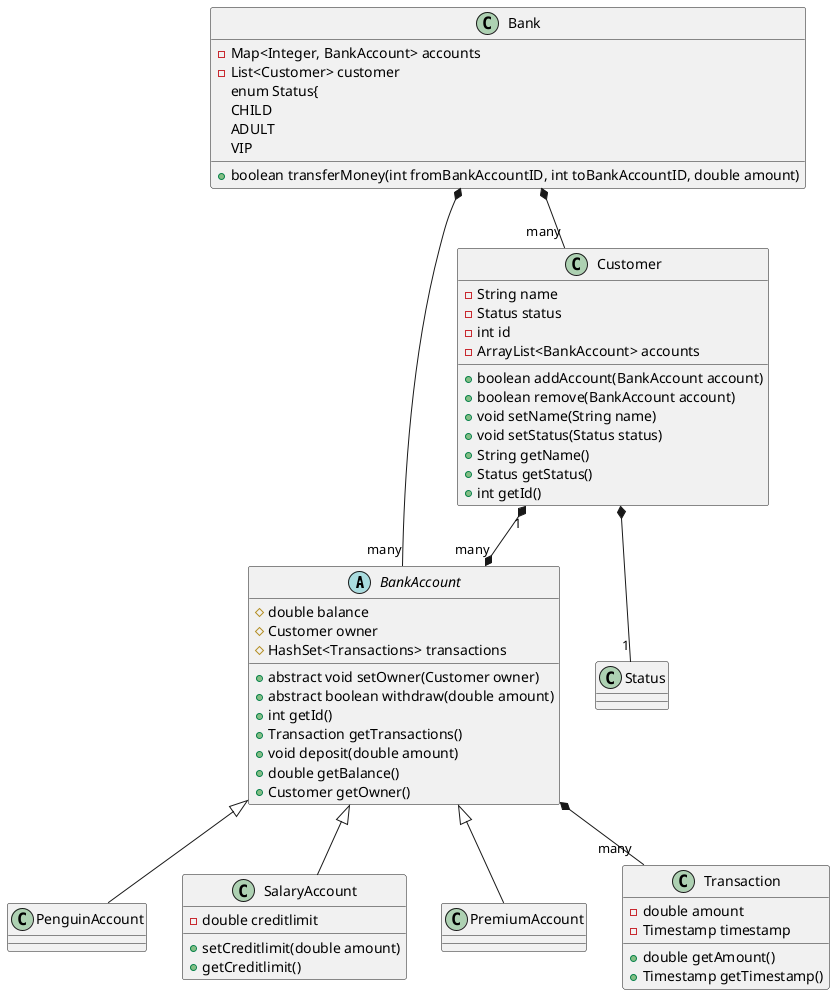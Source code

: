 @startuml
'https://plantuml.com/class-diagram

abstract class BankAccount{
    # double balance
    # Customer owner
    # HashSet<Transactions> transactions
    + abstract void setOwner(Customer owner)
    + abstract boolean withdraw(double amount)
    + int getId()
    + Transaction getTransactions()
    + void deposit(double amount)
    + double getBalance()
    + Customer getOwner()
}
class PenguinAccount
class SalaryAccount{
    - double creditlimit
    + setCreditlimit(double amount)
    + getCreditlimit()
}
class PremiumAccount

class Transaction{
    - double amount
    - Timestamp timestamp
    + double getAmount()
    + Timestamp getTimestamp()
}
class Customer{
    - String name
    - Status status
    - int id
    - ArrayList<BankAccount> accounts
   + boolean addAccount(BankAccount account)
   + boolean remove(BankAccount account)
   + void setName(String name)
   + void setStatus(Status status)
   + String getName()
   + Status getStatus()
   + int getId()
}
class Bank{
    - Map<Integer, BankAccount> accounts
    - List<Customer> customer
    + boolean transferMoney(int fromBankAccountID, int toBankAccountID, double amount)
enum Status{
    CHILD
    ADULT
    VIP
}

BankAccount <|-- PenguinAccount
BankAccount <|-- SalaryAccount
BankAccount <|-- PremiumAccount

BankAccount *-- "many" Transaction
Customer "1"*--* "many"BankAccount
Customer  *-- "1" Status
Bank *-- "many" BankAccount
Bank *-- "many" Customer


@enduml